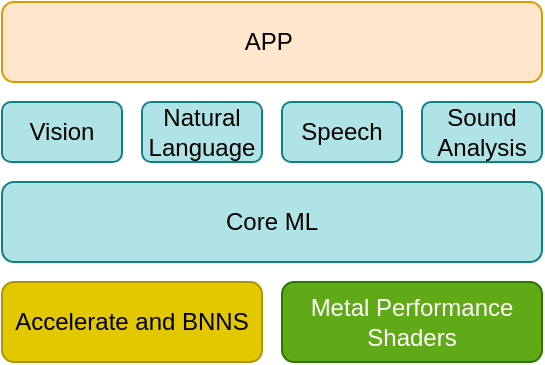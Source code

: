 <mxfile version="16.5.4" type="github" pages="2">
  <diagram id="SKKzE6Iao9R-_Yztl67t" name="Page-1">
    <mxGraphModel dx="897" dy="590" grid="0" gridSize="10" guides="1" tooltips="1" connect="1" arrows="1" fold="1" page="1" pageScale="1" pageWidth="827" pageHeight="1169" math="0" shadow="0">
      <root>
        <mxCell id="0" />
        <mxCell id="1" parent="0" />
        <mxCell id="mznChEo3XW0MF7L3gDeP-1" value="APP&amp;nbsp;" style="rounded=1;whiteSpace=wrap;html=1;fillColor=#ffe6cc;strokeColor=#d79b00;" parent="1" vertex="1">
          <mxGeometry x="320" y="230" width="270" height="40" as="geometry" />
        </mxCell>
        <mxCell id="mznChEo3XW0MF7L3gDeP-2" value="Vision" style="rounded=1;whiteSpace=wrap;html=1;fillColor=#b0e3e6;strokeColor=#0e8088;" parent="1" vertex="1">
          <mxGeometry x="320" y="280" width="60" height="30" as="geometry" />
        </mxCell>
        <mxCell id="mznChEo3XW0MF7L3gDeP-3" value="Natural Language" style="rounded=1;whiteSpace=wrap;html=1;fillColor=#b0e3e6;strokeColor=#0e8088;" parent="1" vertex="1">
          <mxGeometry x="390" y="280" width="60" height="30" as="geometry" />
        </mxCell>
        <mxCell id="mznChEo3XW0MF7L3gDeP-4" value="Speech" style="rounded=1;whiteSpace=wrap;html=1;fillColor=#b0e3e6;strokeColor=#0e8088;" parent="1" vertex="1">
          <mxGeometry x="460" y="280" width="60" height="30" as="geometry" />
        </mxCell>
        <mxCell id="mznChEo3XW0MF7L3gDeP-5" value="Sound Analysis" style="rounded=1;whiteSpace=wrap;html=1;fillColor=#b0e3e6;strokeColor=#0e8088;" parent="1" vertex="1">
          <mxGeometry x="530" y="280" width="60" height="30" as="geometry" />
        </mxCell>
        <mxCell id="mznChEo3XW0MF7L3gDeP-6" value="Core ML" style="rounded=1;whiteSpace=wrap;html=1;fillColor=#b0e3e6;strokeColor=#0e8088;" parent="1" vertex="1">
          <mxGeometry x="320" y="320" width="270" height="40" as="geometry" />
        </mxCell>
        <mxCell id="mznChEo3XW0MF7L3gDeP-7" value="Accelerate and BNNS" style="rounded=1;whiteSpace=wrap;html=1;fillColor=#e3c800;fontColor=#000000;strokeColor=#B09500;" parent="1" vertex="1">
          <mxGeometry x="320" y="370" width="130" height="40" as="geometry" />
        </mxCell>
        <mxCell id="mznChEo3XW0MF7L3gDeP-8" value="Metal Performance Shaders" style="rounded=1;whiteSpace=wrap;html=1;fillColor=#60a917;fontColor=#ffffff;strokeColor=#2D7600;" parent="1" vertex="1">
          <mxGeometry x="460" y="370" width="130" height="40" as="geometry" />
        </mxCell>
      </root>
    </mxGraphModel>
  </diagram>
  <diagram id="0Es1_CGr5bd8YIzIrHAI" name="Page-2">
    <mxGraphModel dx="897" dy="590" grid="0" gridSize="10" guides="1" tooltips="1" connect="1" arrows="1" fold="1" page="1" pageScale="1" pageWidth="827" pageHeight="1169" math="0" shadow="0">
      <root>
        <mxCell id="JIfcfKq5KZ4mZhQ67Mgy-0" />
        <mxCell id="JIfcfKq5KZ4mZhQ67Mgy-1" parent="JIfcfKq5KZ4mZhQ67Mgy-0" />
        <mxCell id="g6_tDpEM4kG_KcNF_E54-0" value="Paddle Inference model / Lite Naive Buffer" style="rounded=1;whiteSpace=wrap;html=1;" parent="JIfcfKq5KZ4mZhQ67Mgy-1" vertex="1">
          <mxGeometry x="267.5" y="130" width="230" height="30" as="geometry" />
        </mxCell>
        <mxCell id="g6_tDpEM4kG_KcNF_E54-18" value="" style="edgeStyle=orthogonalEdgeStyle;rounded=0;orthogonalLoop=1;jettySize=auto;html=1;" parent="JIfcfKq5KZ4mZhQ67Mgy-1" source="g6_tDpEM4kG_KcNF_E54-1" target="g6_tDpEM4kG_KcNF_E54-8" edge="1">
          <mxGeometry relative="1" as="geometry" />
        </mxCell>
        <mxCell id="g6_tDpEM4kG_KcNF_E54-1" value="Program desc" style="rounded=1;whiteSpace=wrap;html=1;" parent="JIfcfKq5KZ4mZhQ67Mgy-1" vertex="1">
          <mxGeometry x="312.5" y="180" width="140" height="40" as="geometry" />
        </mxCell>
        <mxCell id="g6_tDpEM4kG_KcNF_E54-2" value="SSAGraph" style="rounded=1;whiteSpace=wrap;html=1;" parent="JIfcfKq5KZ4mZhQ67Mgy-1" vertex="1">
          <mxGeometry x="312.5" y="240" width="140" height="40" as="geometry" />
        </mxCell>
        <mxCell id="g6_tDpEM4kG_KcNF_E54-3" value="Op fusion" style="rounded=1;whiteSpace=wrap;html=1;fillColor=#60a917;fontColor=#ffffff;strokeColor=#2D7600;" parent="JIfcfKq5KZ4mZhQ67Mgy-1" vertex="1">
          <mxGeometry x="162.5" y="307" width="80" height="40" as="geometry" />
        </mxCell>
        <mxCell id="g6_tDpEM4kG_KcNF_E54-4" value="OP elimination" style="rounded=1;whiteSpace=wrap;html=1;fillColor=#60a917;fontColor=#ffffff;strokeColor=#2D7600;" parent="JIfcfKq5KZ4mZhQ67Mgy-1" vertex="1">
          <mxGeometry x="252.5" y="307" width="80" height="40" as="geometry" />
        </mxCell>
        <mxCell id="g6_tDpEM4kG_KcNF_E54-5" value="Kernel pick" style="rounded=1;whiteSpace=wrap;html=1;fillColor=#60a917;fontColor=#ffffff;strokeColor=#2D7600;" parent="JIfcfKq5KZ4mZhQ67Mgy-1" vertex="1">
          <mxGeometry x="342.5" y="307" width="80" height="40" as="geometry" />
        </mxCell>
        <mxCell id="g6_tDpEM4kG_KcNF_E54-6" value="Type cast" style="rounded=1;whiteSpace=wrap;html=1;fillColor=#60a917;fontColor=#ffffff;strokeColor=#2D7600;" parent="JIfcfKq5KZ4mZhQ67Mgy-1" vertex="1">
          <mxGeometry x="432.5" y="307" width="80" height="40" as="geometry" />
        </mxCell>
        <mxCell id="g6_tDpEM4kG_KcNF_E54-7" value="Memory opt" style="rounded=1;whiteSpace=wrap;html=1;fillColor=#60a917;fontColor=#ffffff;strokeColor=#2D7600;" parent="JIfcfKq5KZ4mZhQ67Mgy-1" vertex="1">
          <mxGeometry x="522.5" y="307" width="80" height="40" as="geometry" />
        </mxCell>
        <mxCell id="g6_tDpEM4kG_KcNF_E54-38" value="" style="edgeStyle=orthogonalEdgeStyle;rounded=0;orthogonalLoop=1;jettySize=auto;html=1;fontSize=14;fontColor=default;" parent="JIfcfKq5KZ4mZhQ67Mgy-1" source="g6_tDpEM4kG_KcNF_E54-8" edge="1">
          <mxGeometry relative="1" as="geometry">
            <mxPoint x="383" y="380" as="targetPoint" />
            <Array as="points">
              <mxPoint x="383" y="370" />
            </Array>
          </mxGeometry>
        </mxCell>
        <mxCell id="g6_tDpEM4kG_KcNF_E54-8" value="&lt;font color=&quot;#000000&quot;&gt;&lt;br&gt;&lt;br&gt;&lt;br&gt;&lt;br&gt;&lt;/font&gt;&lt;div&gt;&lt;span&gt;&lt;font color=&quot;#000000&quot;&gt;Passes&lt;/font&gt;&lt;/span&gt;&lt;/div&gt;" style="rounded=1;whiteSpace=wrap;html=1;fillColor=none;align=center;fontColor=#ffffff;strokeColor=#2D7600;" parent="JIfcfKq5KZ4mZhQ67Mgy-1" vertex="1">
          <mxGeometry x="152.5" y="297" width="460" height="66" as="geometry" />
        </mxCell>
        <mxCell id="g6_tDpEM4kG_KcNF_E54-34" value="" style="edgeStyle=orthogonalEdgeStyle;rounded=0;orthogonalLoop=1;jettySize=auto;html=1;fontSize=14;fontColor=default;entryX=0.5;entryY=0;entryDx=0;entryDy=0;" parent="JIfcfKq5KZ4mZhQ67Mgy-1" source="g6_tDpEM4kG_KcNF_E54-9" target="g6_tDpEM4kG_KcNF_E54-26" edge="1">
          <mxGeometry relative="1" as="geometry" />
        </mxCell>
        <mxCell id="g6_tDpEM4kG_KcNF_E54-9" value="Optimized SSAGraph" style="rounded=1;whiteSpace=wrap;html=1;" parent="JIfcfKq5KZ4mZhQ67Mgy-1" vertex="1">
          <mxGeometry x="312.5" y="380" width="140" height="40" as="geometry" />
        </mxCell>
        <mxCell id="g6_tDpEM4kG_KcNF_E54-10" value="ARM kernels" style="rounded=1;whiteSpace=wrap;html=1;fillColor=none;" parent="JIfcfKq5KZ4mZhQ67Mgy-1" vertex="1">
          <mxGeometry x="222.5" y="450" width="52.5" height="40" as="geometry" />
        </mxCell>
        <mxCell id="g6_tDpEM4kG_KcNF_E54-11" value="OpenCL Kernels" style="rounded=1;whiteSpace=wrap;html=1;fillColor=none;" parent="JIfcfKq5KZ4mZhQ67Mgy-1" vertex="1">
          <mxGeometry x="343.75" y="450" width="52.5" height="40" as="geometry" />
        </mxCell>
        <mxCell id="g6_tDpEM4kG_KcNF_E54-12" value="Paddle" style="rounded=1;whiteSpace=wrap;html=1;fillColor=none;" parent="JIfcfKq5KZ4mZhQ67Mgy-1" vertex="1">
          <mxGeometry x="262.5" y="70" width="75" height="50" as="geometry" />
        </mxCell>
        <mxCell id="g6_tDpEM4kG_KcNF_E54-13" value="Tensorflow" style="rounded=1;whiteSpace=wrap;html=1;fillColor=none;" parent="JIfcfKq5KZ4mZhQ67Mgy-1" vertex="1">
          <mxGeometry x="347.5" y="70" width="60" height="20" as="geometry" />
        </mxCell>
        <mxCell id="g6_tDpEM4kG_KcNF_E54-14" value="Caffe" style="rounded=1;whiteSpace=wrap;html=1;fillColor=none;" parent="JIfcfKq5KZ4mZhQ67Mgy-1" vertex="1">
          <mxGeometry x="411.5" y="70" width="40" height="20" as="geometry" />
        </mxCell>
        <mxCell id="g6_tDpEM4kG_KcNF_E54-15" value="ONNX" style="rounded=1;whiteSpace=wrap;html=1;fillColor=none;" parent="JIfcfKq5KZ4mZhQ67Mgy-1" vertex="1">
          <mxGeometry x="457.5" y="70" width="40" height="20" as="geometry" />
        </mxCell>
        <mxCell id="g6_tDpEM4kG_KcNF_E54-16" value="X2Paddle" style="rounded=1;whiteSpace=wrap;html=1;fillColor=none;dashed=1;" parent="JIfcfKq5KZ4mZhQ67Mgy-1" vertex="1">
          <mxGeometry x="347.5" y="100" width="150" height="20" as="geometry" />
        </mxCell>
        <mxCell id="g6_tDpEM4kG_KcNF_E54-17" value="" style="endArrow=classic;html=1;rounded=0;exitX=0.5;exitY=1;exitDx=0;exitDy=0;entryX=0.5;entryY=0;entryDx=0;entryDy=0;" parent="JIfcfKq5KZ4mZhQ67Mgy-1" source="g6_tDpEM4kG_KcNF_E54-0" target="g6_tDpEM4kG_KcNF_E54-1" edge="1">
          <mxGeometry width="50" height="50" relative="1" as="geometry">
            <mxPoint x="390" y="340" as="sourcePoint" />
            <mxPoint x="440" y="290" as="targetPoint" />
          </mxGeometry>
        </mxCell>
        <mxCell id="g6_tDpEM4kG_KcNF_E54-22" value="X86 kernels" style="rounded=1;whiteSpace=wrap;html=1;fillColor=none;" parent="JIfcfKq5KZ4mZhQ67Mgy-1" vertex="1">
          <mxGeometry x="282.5" y="450" width="52.5" height="40" as="geometry" />
        </mxCell>
        <mxCell id="g6_tDpEM4kG_KcNF_E54-23" value="NNAdapter Kernels" style="rounded=1;whiteSpace=wrap;html=1;fillColor=none;" parent="JIfcfKq5KZ4mZhQ67Mgy-1" vertex="1">
          <mxGeometry x="482.5" y="450" width="60" height="40" as="geometry" />
        </mxCell>
        <mxCell id="g6_tDpEM4kG_KcNF_E54-24" value="Metal Kernels" style="rounded=1;whiteSpace=wrap;html=1;fillColor=#60a917;strokeColor=#2D7600;fontColor=#ffffff;" parent="JIfcfKq5KZ4mZhQ67Mgy-1" vertex="1">
          <mxGeometry x="404" y="450" width="60" height="40" as="geometry" />
        </mxCell>
        <mxCell id="g6_tDpEM4kG_KcNF_E54-25" value="&lt;b&gt;&lt;font style=&quot;font-size: 14px&quot;&gt;...&lt;/font&gt;&lt;/b&gt;" style="text;html=1;strokeColor=none;fillColor=none;align=center;verticalAlign=middle;whiteSpace=wrap;rounded=0;dashed=1;" parent="JIfcfKq5KZ4mZhQ67Mgy-1" vertex="1">
          <mxGeometry x="444" y="450" width="60" height="30" as="geometry" />
        </mxCell>
        <mxCell id="g6_tDpEM4kG_KcNF_E54-26" value="" style="rounded=1;whiteSpace=wrap;html=1;fontSize=14;fillColor=none;" parent="JIfcfKq5KZ4mZhQ67Mgy-1" vertex="1">
          <mxGeometry x="212.5" y="440" width="340" height="60" as="geometry" />
        </mxCell>
        <mxCell id="g6_tDpEM4kG_KcNF_E54-27" value="conv op kernels" style="rounded=1;whiteSpace=wrap;html=1;fontSize=14;fillColor=#60a917;strokeColor=#2D7600;fontColor=#ffffff;" parent="JIfcfKq5KZ4mZhQ67Mgy-1" vertex="1">
          <mxGeometry x="337.5" y="525" width="57" height="40" as="geometry" />
        </mxCell>
        <mxCell id="g6_tDpEM4kG_KcNF_E54-28" value="fc op kernels" style="rounded=1;whiteSpace=wrap;html=1;fontSize=14;fillColor=#60a917;strokeColor=#2D7600;fontColor=#ffffff;" parent="JIfcfKq5KZ4mZhQ67Mgy-1" vertex="1">
          <mxGeometry x="400" y="525" width="57" height="40" as="geometry" />
        </mxCell>
        <mxCell id="g6_tDpEM4kG_KcNF_E54-29" value="&lt;font style=&quot;font-size: 11px&quot;&gt;softmax op kernels&lt;/font&gt;" style="rounded=1;whiteSpace=wrap;html=1;fontSize=14;fillColor=#60a917;strokeColor=#2D7600;fontColor=#ffffff;" parent="JIfcfKq5KZ4mZhQ67Mgy-1" vertex="1">
          <mxGeometry x="474.5" y="525" width="56" height="40" as="geometry" />
        </mxCell>
        <mxCell id="g6_tDpEM4kG_KcNF_E54-30" value="&lt;b&gt;&lt;font style=&quot;font-size: 14px&quot;&gt;...&lt;/font&gt;&lt;/b&gt;" style="text;html=1;strokeColor=none;fillColor=none;align=center;verticalAlign=middle;whiteSpace=wrap;rounded=0;fontSize=11;" parent="JIfcfKq5KZ4mZhQ67Mgy-1" vertex="1">
          <mxGeometry x="457" y="535" width="19" height="20" as="geometry" />
        </mxCell>
        <mxCell id="g6_tDpEM4kG_KcNF_E54-32" value="" style="shape=callout;whiteSpace=wrap;html=1;perimeter=calloutPerimeter;fontSize=14;fillColor=none;direction=west;rounded=1;dashed=1;strokeColor=#2D7600;shadow=0;fontColor=default;gradientColor=none;labelBackgroundColor=none;labelBorderColor=none;" parent="JIfcfKq5KZ4mZhQ67Mgy-1" vertex="1">
          <mxGeometry x="331" y="490" width="206" height="85" as="geometry" />
        </mxCell>
        <mxCell id="g6_tDpEM4kG_KcNF_E54-35" value="Apple GPU" style="rounded=1;whiteSpace=wrap;html=1;shadow=0;dashed=1;labelBackgroundColor=none;labelBorderColor=none;fontSize=14;fontColor=#ffffff;fillColor=#647687;strokeColor=#314354;" parent="JIfcfKq5KZ4mZhQ67Mgy-1" vertex="1">
          <mxGeometry x="331" y="580" width="207" height="40" as="geometry" />
        </mxCell>
        <mxCell id="4D9Y7r6vvr9yCk1_ySXa-0" value="" style="rounded=1;whiteSpace=wrap;html=1;" vertex="1" parent="JIfcfKq5KZ4mZhQ67Mgy-1">
          <mxGeometry x="903" y="71" width="226" height="59" as="geometry" />
        </mxCell>
        <mxCell id="4D9Y7r6vvr9yCk1_ySXa-1" value="Conv" style="rounded=1;whiteSpace=wrap;html=1;" vertex="1" parent="JIfcfKq5KZ4mZhQ67Mgy-1">
          <mxGeometry x="907" y="87" width="44" height="34" as="geometry" />
        </mxCell>
        <mxCell id="4D9Y7r6vvr9yCk1_ySXa-2" value="FC" style="rounded=1;whiteSpace=wrap;html=1;" vertex="1" parent="JIfcfKq5KZ4mZhQ67Mgy-1">
          <mxGeometry x="958" y="87" width="44" height="34" as="geometry" />
        </mxCell>
        <mxCell id="4D9Y7r6vvr9yCk1_ySXa-4" value="Interp" style="rounded=1;whiteSpace=wrap;html=1;" vertex="1" parent="JIfcfKq5KZ4mZhQ67Mgy-1">
          <mxGeometry x="1008" y="87" width="44" height="34" as="geometry" />
        </mxCell>
        <mxCell id="4D9Y7r6vvr9yCk1_ySXa-5" value="Softmax" style="rounded=1;whiteSpace=wrap;html=1;" vertex="1" parent="JIfcfKq5KZ4mZhQ67Mgy-1">
          <mxGeometry x="1081" y="87" width="44" height="34" as="geometry" />
        </mxCell>
        <mxCell id="4D9Y7r6vvr9yCk1_ySXa-6" value="&lt;b&gt;...&lt;/b&gt;" style="text;html=1;strokeColor=none;fillColor=none;align=center;verticalAlign=middle;whiteSpace=wrap;rounded=0;" vertex="1" parent="JIfcfKq5KZ4mZhQ67Mgy-1">
          <mxGeometry x="1052" y="96" width="24" height="10" as="geometry" />
        </mxCell>
        <mxCell id="4D9Y7r6vvr9yCk1_ySXa-8" value="OP kernel" style="text;html=1;strokeColor=none;fillColor=none;align=center;verticalAlign=middle;whiteSpace=wrap;rounded=0;" vertex="1" parent="JIfcfKq5KZ4mZhQ67Mgy-1">
          <mxGeometry x="903" y="70" width="57" height="17" as="geometry" />
        </mxCell>
        <mxCell id="4D9Y7r6vvr9yCk1_ySXa-9" value="cmdBuf" style="rounded=1;whiteSpace=wrap;html=1;" vertex="1" parent="JIfcfKq5KZ4mZhQ67Mgy-1">
          <mxGeometry x="982.5" y="167.5" width="42" height="18" as="geometry" />
        </mxCell>
        <mxCell id="4D9Y7r6vvr9yCk1_ySXa-11" value="cmdBuf" style="rounded=1;whiteSpace=wrap;html=1;" vertex="1" parent="JIfcfKq5KZ4mZhQ67Mgy-1">
          <mxGeometry x="1031.5" y="167.5" width="42" height="18" as="geometry" />
        </mxCell>
        <mxCell id="4D9Y7r6vvr9yCk1_ySXa-12" value="cmdBuf" style="rounded=1;whiteSpace=wrap;html=1;" vertex="1" parent="JIfcfKq5KZ4mZhQ67Mgy-1">
          <mxGeometry x="1080.5" y="167.5" width="42" height="18" as="geometry" />
        </mxCell>
        <mxCell id="4D9Y7r6vvr9yCk1_ySXa-13" value="cmd queue" style="rounded=1;whiteSpace=wrap;html=1;" vertex="1" parent="JIfcfKq5KZ4mZhQ67Mgy-1">
          <mxGeometry x="983.5" y="190.5" width="138" height="19" as="geometry" />
        </mxCell>
        <mxCell id="4D9Y7r6vvr9yCk1_ySXa-14" value="" style="rounded=1;whiteSpace=wrap;html=1;fillColor=none;" vertex="1" parent="JIfcfKq5KZ4mZhQ67Mgy-1">
          <mxGeometry x="978" y="146" width="149" height="66" as="geometry" />
        </mxCell>
        <mxCell id="4D9Y7r6vvr9yCk1_ySXa-15" value="Context" style="text;html=1;strokeColor=none;fillColor=none;align=center;verticalAlign=middle;whiteSpace=wrap;rounded=0;" vertex="1" parent="JIfcfKq5KZ4mZhQ67Mgy-1">
          <mxGeometry x="980.5" y="146" width="42" height="19" as="geometry" />
        </mxCell>
        <mxCell id="4D9Y7r6vvr9yCk1_ySXa-16" value="Texture" style="rounded=1;whiteSpace=wrap;html=1;fillColor=none;" vertex="1" parent="JIfcfKq5KZ4mZhQ67Mgy-1">
          <mxGeometry x="910" y="167.5" width="40" height="17" as="geometry" />
        </mxCell>
        <mxCell id="4D9Y7r6vvr9yCk1_ySXa-17" value="Buffer" style="rounded=1;whiteSpace=wrap;html=1;fillColor=none;" vertex="1" parent="JIfcfKq5KZ4mZhQ67Mgy-1">
          <mxGeometry x="910" y="189" width="41" height="16" as="geometry" />
        </mxCell>
        <mxCell id="4D9Y7r6vvr9yCk1_ySXa-18" value="" style="rounded=1;whiteSpace=wrap;html=1;fillColor=#d5e8d4;strokeColor=#82b366;" vertex="1" parent="JIfcfKq5KZ4mZhQ67Mgy-1">
          <mxGeometry x="903" y="224" width="160" height="32" as="geometry" />
        </mxCell>
        <mxCell id="4D9Y7r6vvr9yCk1_ySXa-19" value="" style="rounded=1;whiteSpace=wrap;html=1;fillColor=none;" vertex="1" parent="JIfcfKq5KZ4mZhQ67Mgy-1">
          <mxGeometry x="903" y="145.5" width="55" height="65.5" as="geometry" />
        </mxCell>
        <mxCell id="4D9Y7r6vvr9yCk1_ySXa-20" value="Data" style="text;html=1;strokeColor=none;fillColor=none;align=center;verticalAlign=middle;whiteSpace=wrap;rounded=0;" vertex="1" parent="JIfcfKq5KZ4mZhQ67Mgy-1">
          <mxGeometry x="903" y="142" width="34" height="22" as="geometry" />
        </mxCell>
        <mxCell id="4D9Y7r6vvr9yCk1_ySXa-21" value="&lt;div&gt;&lt;span&gt;&lt;font style=&quot;font-size: 10px&quot;&gt;MPS&lt;/font&gt;&lt;/span&gt;&lt;/div&gt;" style="rounded=1;whiteSpace=wrap;html=1;fillColor=#fff2cc;align=center;strokeColor=#d6b656;" vertex="1" parent="JIfcfKq5KZ4mZhQ67Mgy-1">
          <mxGeometry x="1071" y="224" width="55" height="32" as="geometry" />
        </mxCell>
        <mxCell id="4D9Y7r6vvr9yCk1_ySXa-22" value="Conv" style="rounded=1;whiteSpace=wrap;html=1;fontFamily=Helvetica;fontSize=10;fillColor=none;" vertex="1" parent="JIfcfKq5KZ4mZhQ67Mgy-1">
          <mxGeometry x="914" y="232.5" width="31" height="17" as="geometry" />
        </mxCell>
        <mxCell id="4D9Y7r6vvr9yCk1_ySXa-23" value="FC" style="rounded=1;whiteSpace=wrap;html=1;fontFamily=Helvetica;fontSize=10;fillColor=none;" vertex="1" parent="JIfcfKq5KZ4mZhQ67Mgy-1">
          <mxGeometry x="956.5" y="232.5" width="30.5" height="17" as="geometry" />
        </mxCell>
        <mxCell id="4D9Y7r6vvr9yCk1_ySXa-24" value="Softmax" style="rounded=1;whiteSpace=wrap;html=1;fontFamily=Helvetica;fontSize=10;fillColor=none;" vertex="1" parent="JIfcfKq5KZ4mZhQ67Mgy-1">
          <mxGeometry x="1016" y="232.5" width="43" height="17" as="geometry" />
        </mxCell>
        <mxCell id="4D9Y7r6vvr9yCk1_ySXa-25" value="&lt;b&gt;...&lt;/b&gt;" style="text;html=1;strokeColor=none;fillColor=none;align=center;verticalAlign=middle;whiteSpace=wrap;rounded=0;fontFamily=Helvetica;fontSize=10;" vertex="1" parent="JIfcfKq5KZ4mZhQ67Mgy-1">
          <mxGeometry x="982" y="232.5" width="34" height="14" as="geometry" />
        </mxCell>
        <mxCell id="4D9Y7r6vvr9yCk1_ySXa-26" value="Shader&lt;br&gt;kernel" style="text;html=1;strokeColor=none;fillColor=none;align=center;verticalAlign=middle;whiteSpace=wrap;rounded=0;fontFamily=Helvetica;fontSize=10;" vertex="1" parent="JIfcfKq5KZ4mZhQ67Mgy-1">
          <mxGeometry x="863" y="231.5" width="40" height="15" as="geometry" />
        </mxCell>
        <mxCell id="4D9Y7r6vvr9yCk1_ySXa-27" value="" style="endArrow=none;dashed=1;html=1;rounded=0;fontFamily=Helvetica;fontSize=10;" edge="1" parent="JIfcfKq5KZ4mZhQ67Mgy-1">
          <mxGeometry width="50" height="50" relative="1" as="geometry">
            <mxPoint x="875" y="134" as="sourcePoint" />
            <mxPoint x="1131" y="134" as="targetPoint" />
          </mxGeometry>
        </mxCell>
        <mxCell id="4D9Y7r6vvr9yCk1_ySXa-28" value="C++" style="text;html=1;strokeColor=none;fillColor=none;align=center;verticalAlign=middle;whiteSpace=wrap;rounded=0;fontFamily=Helvetica;fontSize=10;" vertex="1" parent="JIfcfKq5KZ4mZhQ67Mgy-1">
          <mxGeometry x="870" y="92.5" width="31" height="15" as="geometry" />
        </mxCell>
        <mxCell id="4D9Y7r6vvr9yCk1_ySXa-29" value="Object C" style="text;html=1;strokeColor=none;fillColor=none;align=center;verticalAlign=middle;whiteSpace=wrap;rounded=0;fontFamily=Helvetica;fontSize=10;" vertex="1" parent="JIfcfKq5KZ4mZhQ67Mgy-1">
          <mxGeometry x="870" y="171.5" width="31" height="15" as="geometry" />
        </mxCell>
        <mxCell id="4D9Y7r6vvr9yCk1_ySXa-31" value="" style="endArrow=none;dashed=1;html=1;rounded=0;fontFamily=Helvetica;fontSize=10;" edge="1" parent="JIfcfKq5KZ4mZhQ67Mgy-1">
          <mxGeometry width="50" height="50" relative="1" as="geometry">
            <mxPoint x="873.5" y="214" as="sourcePoint" />
            <mxPoint x="1129.5" y="214" as="targetPoint" />
          </mxGeometry>
        </mxCell>
        <mxCell id="4D9Y7r6vvr9yCk1_ySXa-66" value="" style="edgeStyle=orthogonalEdgeStyle;rounded=0;orthogonalLoop=1;jettySize=auto;html=1;fontFamily=Helvetica;fontSize=10;entryX=0.5;entryY=0;entryDx=0;entryDy=0;" edge="1" parent="JIfcfKq5KZ4mZhQ67Mgy-1" source="4D9Y7r6vvr9yCk1_ySXa-37" target="4D9Y7r6vvr9yCk1_ySXa-38">
          <mxGeometry relative="1" as="geometry">
            <Array as="points">
              <mxPoint x="1026" y="415" />
              <mxPoint x="894" y="415" />
            </Array>
          </mxGeometry>
        </mxCell>
        <mxCell id="4D9Y7r6vvr9yCk1_ySXa-67" value="" style="edgeStyle=orthogonalEdgeStyle;rounded=0;orthogonalLoop=1;jettySize=auto;html=1;fontFamily=Helvetica;fontSize=10;entryX=0.5;entryY=0;entryDx=0;entryDy=0;" edge="1" parent="JIfcfKq5KZ4mZhQ67Mgy-1" source="4D9Y7r6vvr9yCk1_ySXa-37" target="4D9Y7r6vvr9yCk1_ySXa-39">
          <mxGeometry relative="1" as="geometry">
            <Array as="points">
              <mxPoint x="1026" y="415" />
              <mxPoint x="972" y="415" />
            </Array>
          </mxGeometry>
        </mxCell>
        <mxCell id="4D9Y7r6vvr9yCk1_ySXa-68" value="" style="edgeStyle=orthogonalEdgeStyle;rounded=0;orthogonalLoop=1;jettySize=auto;html=1;fontFamily=Helvetica;fontSize=10;entryX=0.5;entryY=0;entryDx=0;entryDy=0;" edge="1" parent="JIfcfKq5KZ4mZhQ67Mgy-1" source="4D9Y7r6vvr9yCk1_ySXa-37" target="4D9Y7r6vvr9yCk1_ySXa-42">
          <mxGeometry relative="1" as="geometry">
            <Array as="points">
              <mxPoint x="1026" y="415" />
              <mxPoint x="1049" y="415" />
            </Array>
          </mxGeometry>
        </mxCell>
        <mxCell id="4D9Y7r6vvr9yCk1_ySXa-70" value="" style="edgeStyle=orthogonalEdgeStyle;rounded=0;orthogonalLoop=1;jettySize=auto;html=1;fontFamily=Helvetica;fontSize=10;entryX=0.5;entryY=0;entryDx=0;entryDy=0;" edge="1" parent="JIfcfKq5KZ4mZhQ67Mgy-1" source="4D9Y7r6vvr9yCk1_ySXa-37" target="4D9Y7r6vvr9yCk1_ySXa-43">
          <mxGeometry relative="1" as="geometry">
            <Array as="points">
              <mxPoint x="1026" y="415" />
              <mxPoint x="1125" y="415" />
            </Array>
          </mxGeometry>
        </mxCell>
        <mxCell id="4D9Y7r6vvr9yCk1_ySXa-37" value="OP" style="rounded=1;whiteSpace=wrap;html=1;fontFamily=Helvetica;fontSize=10;fillColor=none;" vertex="1" parent="JIfcfKq5KZ4mZhQ67Mgy-1">
          <mxGeometry x="983.5" y="373" width="84" height="33" as="geometry" />
        </mxCell>
        <mxCell id="4D9Y7r6vvr9yCk1_ySXa-61" value="" style="edgeStyle=orthogonalEdgeStyle;rounded=0;orthogonalLoop=1;jettySize=auto;html=1;fontFamily=Helvetica;fontSize=10;entryX=0.25;entryY=0;entryDx=0;entryDy=0;" edge="1" parent="JIfcfKq5KZ4mZhQ67Mgy-1" source="4D9Y7r6vvr9yCk1_ySXa-38" target="4D9Y7r6vvr9yCk1_ySXa-41">
          <mxGeometry relative="1" as="geometry">
            <Array as="points">
              <mxPoint x="894" y="473" />
              <mxPoint x="955" y="473" />
            </Array>
          </mxGeometry>
        </mxCell>
        <mxCell id="4D9Y7r6vvr9yCk1_ySXa-62" value="" style="edgeStyle=orthogonalEdgeStyle;rounded=0;orthogonalLoop=1;jettySize=auto;html=1;fontFamily=Helvetica;fontSize=10;entryX=0.5;entryY=0;entryDx=0;entryDy=0;" edge="1" parent="JIfcfKq5KZ4mZhQ67Mgy-1" source="4D9Y7r6vvr9yCk1_ySXa-38" target="4D9Y7r6vvr9yCk1_ySXa-40">
          <mxGeometry relative="1" as="geometry">
            <mxPoint x="907" y="501" as="targetPoint" />
          </mxGeometry>
        </mxCell>
        <mxCell id="4D9Y7r6vvr9yCk1_ySXa-38" value="Metal Kernel" style="rounded=1;whiteSpace=wrap;html=1;fontFamily=Helvetica;fontSize=10;fillColor=none;" vertex="1" parent="JIfcfKq5KZ4mZhQ67Mgy-1">
          <mxGeometry x="864" y="429" width="60" height="32" as="geometry" />
        </mxCell>
        <mxCell id="4D9Y7r6vvr9yCk1_ySXa-55" value="" style="edgeStyle=orthogonalEdgeStyle;rounded=0;orthogonalLoop=1;jettySize=auto;html=1;fontFamily=Helvetica;fontSize=10;entryX=0.75;entryY=0;entryDx=0;entryDy=0;exitX=0.5;exitY=1;exitDx=0;exitDy=0;" edge="1" parent="JIfcfKq5KZ4mZhQ67Mgy-1" source="4D9Y7r6vvr9yCk1_ySXa-39" target="4D9Y7r6vvr9yCk1_ySXa-40">
          <mxGeometry relative="1" as="geometry">
            <Array as="points">
              <mxPoint x="972" y="468" />
              <mxPoint x="910" y="468" />
            </Array>
          </mxGeometry>
        </mxCell>
        <mxCell id="4D9Y7r6vvr9yCk1_ySXa-56" value="" style="edgeStyle=orthogonalEdgeStyle;rounded=0;orthogonalLoop=1;jettySize=auto;html=1;fontFamily=Helvetica;fontSize=10;entryX=0.5;entryY=0;entryDx=0;entryDy=0;" edge="1" parent="JIfcfKq5KZ4mZhQ67Mgy-1" source="4D9Y7r6vvr9yCk1_ySXa-39" target="4D9Y7r6vvr9yCk1_ySXa-41">
          <mxGeometry relative="1" as="geometry" />
        </mxCell>
        <mxCell id="4D9Y7r6vvr9yCk1_ySXa-39" value="Metal Kernel" style="rounded=1;whiteSpace=wrap;html=1;fontFamily=Helvetica;fontSize=10;fillColor=none;" vertex="1" parent="JIfcfKq5KZ4mZhQ67Mgy-1">
          <mxGeometry x="939" y="429" width="66" height="32" as="geometry" />
        </mxCell>
        <mxCell id="4D9Y7r6vvr9yCk1_ySXa-64" value="" style="edgeStyle=orthogonalEdgeStyle;rounded=0;orthogonalLoop=1;jettySize=auto;html=1;fontFamily=Helvetica;fontSize=10;" edge="1" parent="JIfcfKq5KZ4mZhQ67Mgy-1" source="4D9Y7r6vvr9yCk1_ySXa-40" target="4D9Y7r6vvr9yCk1_ySXa-46">
          <mxGeometry relative="1" as="geometry">
            <Array as="points">
              <mxPoint x="895" y="529" />
              <mxPoint x="931" y="529" />
            </Array>
          </mxGeometry>
        </mxCell>
        <mxCell id="4D9Y7r6vvr9yCk1_ySXa-40" value="Shader Kernel" style="rounded=1;whiteSpace=wrap;html=1;fontFamily=Helvetica;fontSize=10;fillColor=none;" vertex="1" parent="JIfcfKq5KZ4mZhQ67Mgy-1">
          <mxGeometry x="864" y="488" width="61" height="32" as="geometry" />
        </mxCell>
        <mxCell id="4D9Y7r6vvr9yCk1_ySXa-65" value="" style="edgeStyle=orthogonalEdgeStyle;rounded=0;orthogonalLoop=1;jettySize=auto;html=1;fontFamily=Helvetica;fontSize=10;" edge="1" parent="JIfcfKq5KZ4mZhQ67Mgy-1" source="4D9Y7r6vvr9yCk1_ySXa-41" target="4D9Y7r6vvr9yCk1_ySXa-46">
          <mxGeometry relative="1" as="geometry">
            <Array as="points">
              <mxPoint x="972" y="529" />
              <mxPoint x="931" y="529" />
            </Array>
          </mxGeometry>
        </mxCell>
        <mxCell id="4D9Y7r6vvr9yCk1_ySXa-41" value="MPS" style="rounded=1;whiteSpace=wrap;html=1;fontFamily=Helvetica;fontSize=10;fillColor=none;" vertex="1" parent="JIfcfKq5KZ4mZhQ67Mgy-1">
          <mxGeometry x="938.75" y="488" width="66" height="32" as="geometry" />
        </mxCell>
        <mxCell id="4D9Y7r6vvr9yCk1_ySXa-60" value="" style="edgeStyle=orthogonalEdgeStyle;rounded=0;orthogonalLoop=1;jettySize=auto;html=1;fontFamily=Helvetica;fontSize=10;" edge="1" parent="JIfcfKq5KZ4mZhQ67Mgy-1" source="4D9Y7r6vvr9yCk1_ySXa-42" target="4D9Y7r6vvr9yCk1_ySXa-59">
          <mxGeometry relative="1" as="geometry" />
        </mxCell>
        <mxCell id="4D9Y7r6vvr9yCk1_ySXa-42" value="x86 Kernel" style="rounded=1;whiteSpace=wrap;html=1;fontFamily=Helvetica;fontSize=10;fillColor=none;" vertex="1" parent="JIfcfKq5KZ4mZhQ67Mgy-1">
          <mxGeometry x="1020.5" y="429" width="57.5" height="32" as="geometry" />
        </mxCell>
        <mxCell id="4D9Y7r6vvr9yCk1_ySXa-58" value="" style="edgeStyle=orthogonalEdgeStyle;rounded=0;orthogonalLoop=1;jettySize=auto;html=1;fontFamily=Helvetica;fontSize=10;" edge="1" parent="JIfcfKq5KZ4mZhQ67Mgy-1" source="4D9Y7r6vvr9yCk1_ySXa-43" target="4D9Y7r6vvr9yCk1_ySXa-45">
          <mxGeometry relative="1" as="geometry" />
        </mxCell>
        <mxCell id="4D9Y7r6vvr9yCk1_ySXa-43" value="ARM Kernel" style="rounded=1;whiteSpace=wrap;html=1;fontFamily=Helvetica;fontSize=10;fillColor=none;" vertex="1" parent="JIfcfKq5KZ4mZhQ67Mgy-1">
          <mxGeometry x="1094" y="429" width="61" height="32" as="geometry" />
        </mxCell>
        <mxCell id="4D9Y7r6vvr9yCk1_ySXa-45" value="ARM CPU" style="rounded=1;whiteSpace=wrap;html=1;fontFamily=Helvetica;fontSize=10;fillColor=#fad9d5;strokeColor=#ae4132;" vertex="1" parent="JIfcfKq5KZ4mZhQ67Mgy-1">
          <mxGeometry x="1094" y="484" width="61" height="32" as="geometry" />
        </mxCell>
        <mxCell id="4D9Y7r6vvr9yCk1_ySXa-46" value="Apple GPU" style="rounded=1;whiteSpace=wrap;html=1;fontFamily=Helvetica;fontSize=10;fillColor=#60a917;fontColor=#ffffff;strokeColor=#2D7600;" vertex="1" parent="JIfcfKq5KZ4mZhQ67Mgy-1">
          <mxGeometry x="893" y="543" width="77" height="32" as="geometry" />
        </mxCell>
        <mxCell id="4D9Y7r6vvr9yCk1_ySXa-59" value="x86 CPU" style="rounded=1;whiteSpace=wrap;html=1;fontFamily=Helvetica;fontSize=10;fillColor=#d0cee2;strokeColor=#56517e;" vertex="1" parent="JIfcfKq5KZ4mZhQ67Mgy-1">
          <mxGeometry x="1018.75" y="484" width="61" height="32" as="geometry" />
        </mxCell>
        <mxCell id="4D9Y7r6vvr9yCk1_ySXa-71" value="&lt;table border=&quot;1&quot; width=&quot;100%&quot; cellpadding=&quot;4&quot; style=&quot;width: 100% ; height: 100% ; border-collapse: collapse&quot;&gt;&lt;tbody&gt;&lt;tr style=&quot;background-color: #a7c942 ; color: #ffffff ; border: 1px solid #98bf21&quot;&gt;&lt;th align=&quot;left&quot;&gt;框架&lt;/th&gt;&lt;th align=&quot;left&quot;&gt;方案&lt;/th&gt;&lt;th align=&quot;left&quot;&gt;内存对象&lt;/th&gt;&lt;/tr&gt;&lt;tr style=&quot;border: 1px solid #98bf21&quot;&gt;&lt;td&gt;TF Lite&lt;/td&gt;&lt;td&gt;Metal&lt;/td&gt;&lt;td&gt;buffer + texture&lt;/td&gt;&lt;/tr&gt;&lt;tr style=&quot;background-color: #eaf2d3 ; border: 1px solid #98bf21&quot;&gt;&lt;td&gt;TNN&lt;/td&gt;&lt;td&gt;Metal&lt;/td&gt;&lt;td&gt;buffer&lt;/td&gt;&lt;/tr&gt;&lt;tr style=&quot;border: 1px solid #98bf21&quot;&gt;&lt;td&gt;MNN&lt;/td&gt;&lt;td&gt;Metal&lt;/td&gt;&lt;td&gt;buffer&lt;/td&gt;&lt;/tr&gt;&lt;tr style=&quot;background-color: #eaf2d3 ; border: 1px solid #98bf21&quot;&gt;&lt;td&gt;Paddle Lite&lt;/td&gt;&lt;td&gt;&lt;br&gt;&lt;/td&gt;&lt;td&gt;&lt;br&gt;&lt;/td&gt;&lt;/tr&gt;&lt;/tbody&gt;&lt;/table&gt;" style="text;html=1;strokeColor=#c0c0c0;fillColor=#ffffff;overflow=fill;rounded=0;fontFamily=Helvetica;fontSize=10;" vertex="1" parent="JIfcfKq5KZ4mZhQ67Mgy-1">
          <mxGeometry x="1303" y="164" width="250" height="139" as="geometry" />
        </mxCell>
      </root>
    </mxGraphModel>
  </diagram>
</mxfile>
